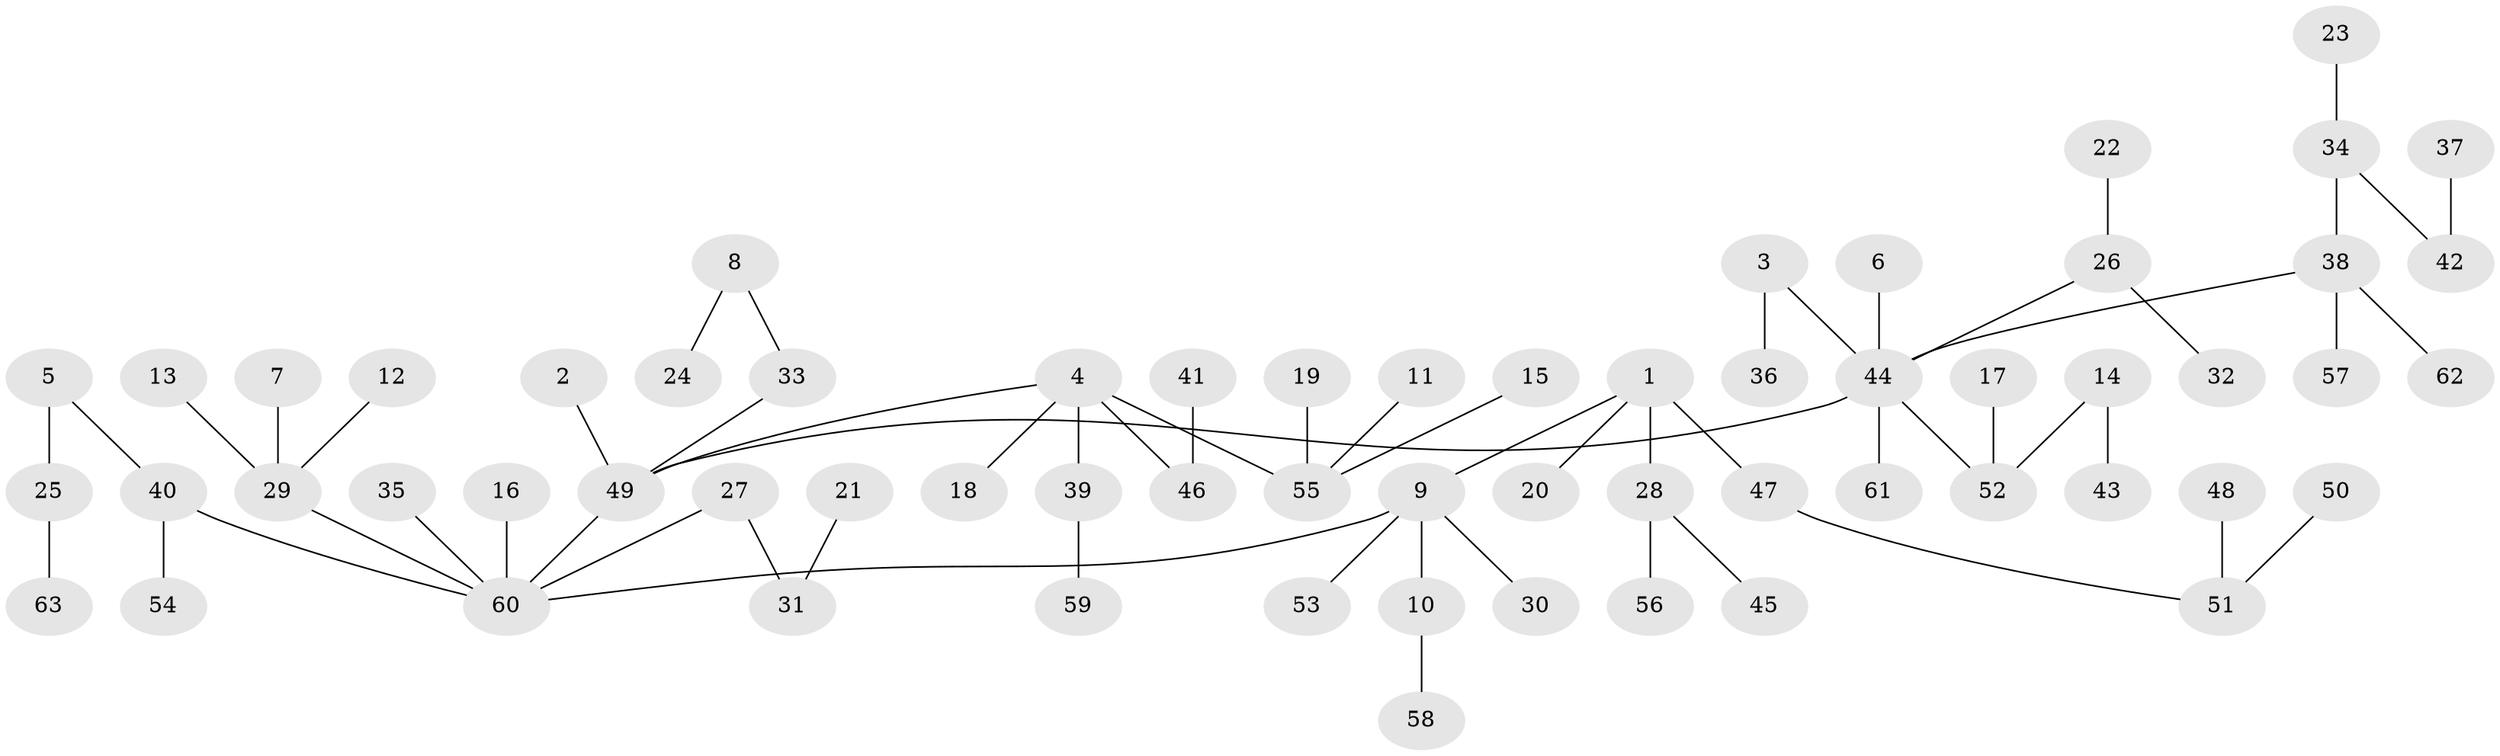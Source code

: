 // original degree distribution, {5: 0.031746031746031744, 4: 0.07142857142857142, 3: 0.0873015873015873, 9: 0.007936507936507936, 7: 0.015873015873015872, 2: 0.2698412698412698, 1: 0.5079365079365079, 6: 0.007936507936507936}
// Generated by graph-tools (version 1.1) at 2025/50/03/09/25 03:50:21]
// undirected, 63 vertices, 62 edges
graph export_dot {
graph [start="1"]
  node [color=gray90,style=filled];
  1;
  2;
  3;
  4;
  5;
  6;
  7;
  8;
  9;
  10;
  11;
  12;
  13;
  14;
  15;
  16;
  17;
  18;
  19;
  20;
  21;
  22;
  23;
  24;
  25;
  26;
  27;
  28;
  29;
  30;
  31;
  32;
  33;
  34;
  35;
  36;
  37;
  38;
  39;
  40;
  41;
  42;
  43;
  44;
  45;
  46;
  47;
  48;
  49;
  50;
  51;
  52;
  53;
  54;
  55;
  56;
  57;
  58;
  59;
  60;
  61;
  62;
  63;
  1 -- 9 [weight=1.0];
  1 -- 20 [weight=1.0];
  1 -- 28 [weight=1.0];
  1 -- 47 [weight=1.0];
  2 -- 49 [weight=1.0];
  3 -- 36 [weight=1.0];
  3 -- 44 [weight=1.0];
  4 -- 18 [weight=1.0];
  4 -- 39 [weight=1.0];
  4 -- 46 [weight=1.0];
  4 -- 49 [weight=1.0];
  4 -- 55 [weight=1.0];
  5 -- 25 [weight=1.0];
  5 -- 40 [weight=1.0];
  6 -- 44 [weight=1.0];
  7 -- 29 [weight=1.0];
  8 -- 24 [weight=1.0];
  8 -- 33 [weight=1.0];
  9 -- 10 [weight=1.0];
  9 -- 30 [weight=1.0];
  9 -- 53 [weight=1.0];
  9 -- 60 [weight=1.0];
  10 -- 58 [weight=1.0];
  11 -- 55 [weight=1.0];
  12 -- 29 [weight=1.0];
  13 -- 29 [weight=1.0];
  14 -- 43 [weight=1.0];
  14 -- 52 [weight=1.0];
  15 -- 55 [weight=1.0];
  16 -- 60 [weight=1.0];
  17 -- 52 [weight=1.0];
  19 -- 55 [weight=1.0];
  21 -- 31 [weight=1.0];
  22 -- 26 [weight=1.0];
  23 -- 34 [weight=1.0];
  25 -- 63 [weight=1.0];
  26 -- 32 [weight=1.0];
  26 -- 44 [weight=1.0];
  27 -- 31 [weight=1.0];
  27 -- 60 [weight=1.0];
  28 -- 45 [weight=1.0];
  28 -- 56 [weight=1.0];
  29 -- 60 [weight=1.0];
  33 -- 49 [weight=1.0];
  34 -- 38 [weight=1.0];
  34 -- 42 [weight=1.0];
  35 -- 60 [weight=1.0];
  37 -- 42 [weight=1.0];
  38 -- 44 [weight=1.0];
  38 -- 57 [weight=1.0];
  38 -- 62 [weight=1.0];
  39 -- 59 [weight=1.0];
  40 -- 54 [weight=1.0];
  40 -- 60 [weight=1.0];
  41 -- 46 [weight=1.0];
  44 -- 49 [weight=1.0];
  44 -- 52 [weight=1.0];
  44 -- 61 [weight=1.0];
  47 -- 51 [weight=1.0];
  48 -- 51 [weight=1.0];
  49 -- 60 [weight=1.0];
  50 -- 51 [weight=1.0];
}
